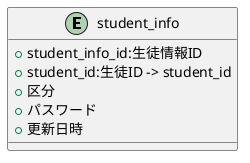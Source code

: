 @startuml

entity "student_info"{
    + student_info_id:生徒情報ID
    + student_id:生徒ID -> student_id
    + 区分
    + パスワード
    + 更新日時
}

@enduml